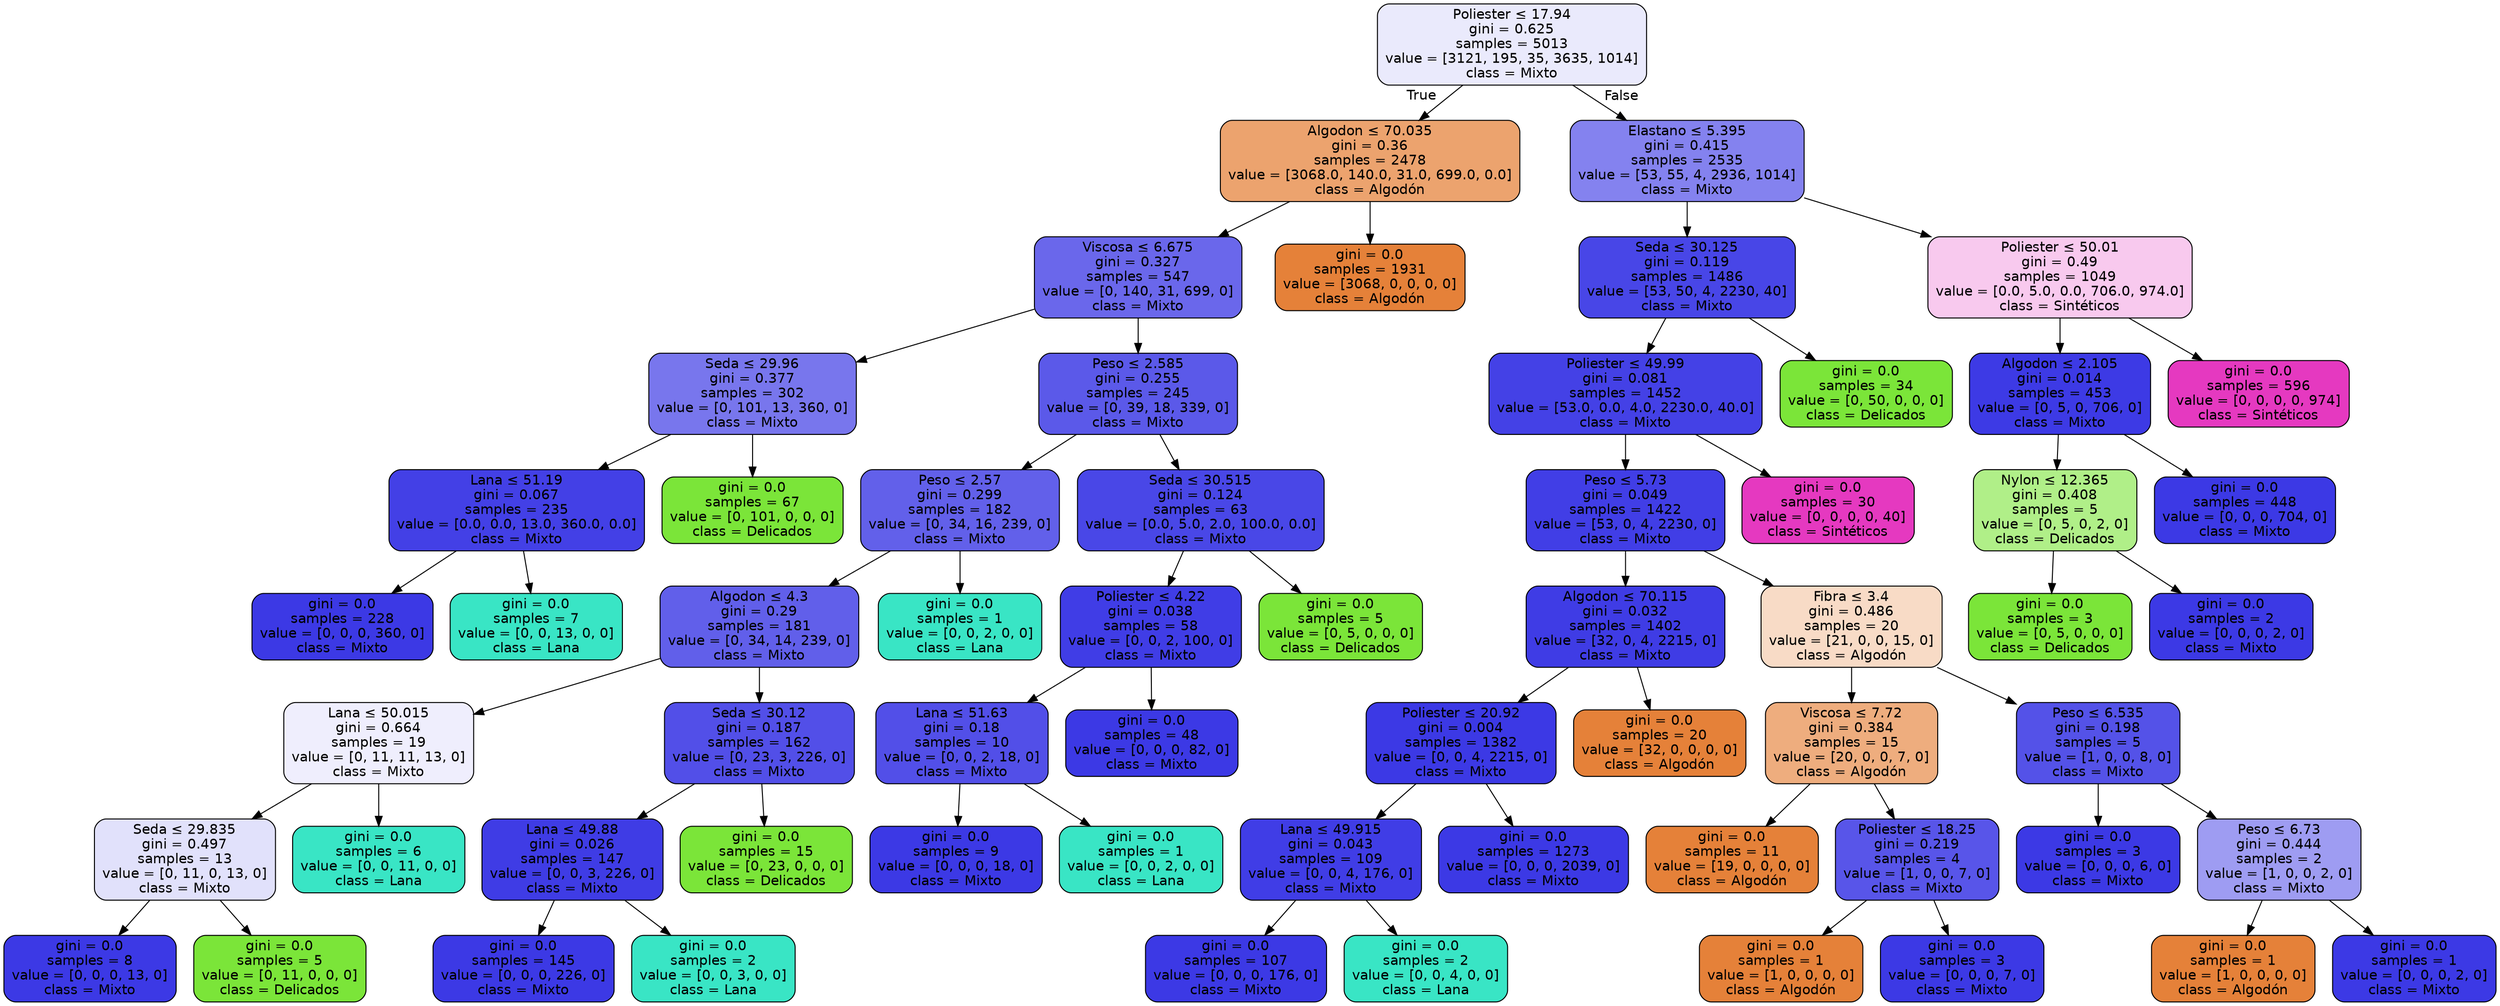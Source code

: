 digraph Tree {
node [shape=box, style="filled, rounded", color="black", fontname="helvetica"] ;
edge [fontname="helvetica"] ;
0 [label=<Poliester &le; 17.94<br/>gini = 0.625<br/>samples = 5013<br/>value = [3121, 195, 35, 3635, 1014]<br/>class = Mixto>, fillcolor="#eaeafc"] ;
1 [label=<Algodon &le; 70.035<br/>gini = 0.36<br/>samples = 2478<br/>value = [3068.0, 140.0, 31.0, 699.0, 0.0]<br/>class = Algodón>, fillcolor="#eca36e"] ;
0 -> 1 [labeldistance=2.5, labelangle=45, headlabel="True"] ;
2 [label=<Viscosa &le; 6.675<br/>gini = 0.327<br/>samples = 547<br/>value = [0, 140, 31, 699, 0]<br/>class = Mixto>, fillcolor="#6a67eb"] ;
1 -> 2 ;
3 [label=<Seda &le; 29.96<br/>gini = 0.377<br/>samples = 302<br/>value = [0, 101, 13, 360, 0]<br/>class = Mixto>, fillcolor="#7876ed"] ;
2 -> 3 ;
4 [label=<Lana &le; 51.19<br/>gini = 0.067<br/>samples = 235<br/>value = [0.0, 0.0, 13.0, 360.0, 0.0]<br/>class = Mixto>, fillcolor="#4340e6"] ;
3 -> 4 ;
5 [label=<gini = 0.0<br/>samples = 228<br/>value = [0, 0, 0, 360, 0]<br/>class = Mixto>, fillcolor="#3c39e5"] ;
4 -> 5 ;
6 [label=<gini = 0.0<br/>samples = 7<br/>value = [0, 0, 13, 0, 0]<br/>class = Lana>, fillcolor="#39e5c5"] ;
4 -> 6 ;
7 [label=<gini = 0.0<br/>samples = 67<br/>value = [0, 101, 0, 0, 0]<br/>class = Delicados>, fillcolor="#7be539"] ;
3 -> 7 ;
8 [label=<Peso &le; 2.585<br/>gini = 0.255<br/>samples = 245<br/>value = [0, 39, 18, 339, 0]<br/>class = Mixto>, fillcolor="#5b59e9"] ;
2 -> 8 ;
9 [label=<Peso &le; 2.57<br/>gini = 0.299<br/>samples = 182<br/>value = [0, 34, 16, 239, 0]<br/>class = Mixto>, fillcolor="#6260ea"] ;
8 -> 9 ;
10 [label=<Algodon &le; 4.3<br/>gini = 0.29<br/>samples = 181<br/>value = [0, 34, 14, 239, 0]<br/>class = Mixto>, fillcolor="#615fea"] ;
9 -> 10 ;
11 [label=<Lana &le; 50.015<br/>gini = 0.664<br/>samples = 19<br/>value = [0, 11, 11, 13, 0]<br/>class = Mixto>, fillcolor="#efeefd"] ;
10 -> 11 ;
12 [label=<Seda &le; 29.835<br/>gini = 0.497<br/>samples = 13<br/>value = [0, 11, 0, 13, 0]<br/>class = Mixto>, fillcolor="#e1e1fb"] ;
11 -> 12 ;
13 [label=<gini = 0.0<br/>samples = 8<br/>value = [0, 0, 0, 13, 0]<br/>class = Mixto>, fillcolor="#3c39e5"] ;
12 -> 13 ;
14 [label=<gini = 0.0<br/>samples = 5<br/>value = [0, 11, 0, 0, 0]<br/>class = Delicados>, fillcolor="#7be539"] ;
12 -> 14 ;
15 [label=<gini = 0.0<br/>samples = 6<br/>value = [0, 0, 11, 0, 0]<br/>class = Lana>, fillcolor="#39e5c5"] ;
11 -> 15 ;
16 [label=<Seda &le; 30.12<br/>gini = 0.187<br/>samples = 162<br/>value = [0, 23, 3, 226, 0]<br/>class = Mixto>, fillcolor="#524fe8"] ;
10 -> 16 ;
17 [label=<Lana &le; 49.88<br/>gini = 0.026<br/>samples = 147<br/>value = [0, 0, 3, 226, 0]<br/>class = Mixto>, fillcolor="#3f3ce5"] ;
16 -> 17 ;
18 [label=<gini = 0.0<br/>samples = 145<br/>value = [0, 0, 0, 226, 0]<br/>class = Mixto>, fillcolor="#3c39e5"] ;
17 -> 18 ;
19 [label=<gini = 0.0<br/>samples = 2<br/>value = [0, 0, 3, 0, 0]<br/>class = Lana>, fillcolor="#39e5c5"] ;
17 -> 19 ;
20 [label=<gini = 0.0<br/>samples = 15<br/>value = [0, 23, 0, 0, 0]<br/>class = Delicados>, fillcolor="#7be539"] ;
16 -> 20 ;
21 [label=<gini = 0.0<br/>samples = 1<br/>value = [0, 0, 2, 0, 0]<br/>class = Lana>, fillcolor="#39e5c5"] ;
9 -> 21 ;
22 [label=<Seda &le; 30.515<br/>gini = 0.124<br/>samples = 63<br/>value = [0.0, 5.0, 2.0, 100.0, 0.0]<br/>class = Mixto>, fillcolor="#4947e7"] ;
8 -> 22 ;
23 [label=<Poliester &le; 4.22<br/>gini = 0.038<br/>samples = 58<br/>value = [0, 0, 2, 100, 0]<br/>class = Mixto>, fillcolor="#403de6"] ;
22 -> 23 ;
24 [label=<Lana &le; 51.63<br/>gini = 0.18<br/>samples = 10<br/>value = [0, 0, 2, 18, 0]<br/>class = Mixto>, fillcolor="#524fe8"] ;
23 -> 24 ;
25 [label=<gini = 0.0<br/>samples = 9<br/>value = [0, 0, 0, 18, 0]<br/>class = Mixto>, fillcolor="#3c39e5"] ;
24 -> 25 ;
26 [label=<gini = 0.0<br/>samples = 1<br/>value = [0, 0, 2, 0, 0]<br/>class = Lana>, fillcolor="#39e5c5"] ;
24 -> 26 ;
27 [label=<gini = 0.0<br/>samples = 48<br/>value = [0, 0, 0, 82, 0]<br/>class = Mixto>, fillcolor="#3c39e5"] ;
23 -> 27 ;
28 [label=<gini = 0.0<br/>samples = 5<br/>value = [0, 5, 0, 0, 0]<br/>class = Delicados>, fillcolor="#7be539"] ;
22 -> 28 ;
29 [label=<gini = 0.0<br/>samples = 1931<br/>value = [3068, 0, 0, 0, 0]<br/>class = Algodón>, fillcolor="#e58139"] ;
1 -> 29 ;
30 [label=<Elastano &le; 5.395<br/>gini = 0.415<br/>samples = 2535<br/>value = [53, 55, 4, 2936, 1014]<br/>class = Mixto>, fillcolor="#8482ef"] ;
0 -> 30 [labeldistance=2.5, labelangle=-45, headlabel="False"] ;
31 [label=<Seda &le; 30.125<br/>gini = 0.119<br/>samples = 1486<br/>value = [53, 50, 4, 2230, 40]<br/>class = Mixto>, fillcolor="#4846e7"] ;
30 -> 31 ;
32 [label=<Poliester &le; 49.99<br/>gini = 0.081<br/>samples = 1452<br/>value = [53.0, 0.0, 4.0, 2230.0, 40.0]<br/>class = Mixto>, fillcolor="#4441e6"] ;
31 -> 32 ;
33 [label=<Peso &le; 5.73<br/>gini = 0.049<br/>samples = 1422<br/>value = [53, 0, 4, 2230, 0]<br/>class = Mixto>, fillcolor="#413ee6"] ;
32 -> 33 ;
34 [label=<Algodon &le; 70.115<br/>gini = 0.032<br/>samples = 1402<br/>value = [32, 0, 4, 2215, 0]<br/>class = Mixto>, fillcolor="#3f3ce5"] ;
33 -> 34 ;
35 [label=<Poliester &le; 20.92<br/>gini = 0.004<br/>samples = 1382<br/>value = [0, 0, 4, 2215, 0]<br/>class = Mixto>, fillcolor="#3c39e5"] ;
34 -> 35 ;
36 [label=<Lana &le; 49.915<br/>gini = 0.043<br/>samples = 109<br/>value = [0, 0, 4, 176, 0]<br/>class = Mixto>, fillcolor="#403de6"] ;
35 -> 36 ;
37 [label=<gini = 0.0<br/>samples = 107<br/>value = [0, 0, 0, 176, 0]<br/>class = Mixto>, fillcolor="#3c39e5"] ;
36 -> 37 ;
38 [label=<gini = 0.0<br/>samples = 2<br/>value = [0, 0, 4, 0, 0]<br/>class = Lana>, fillcolor="#39e5c5"] ;
36 -> 38 ;
39 [label=<gini = 0.0<br/>samples = 1273<br/>value = [0, 0, 0, 2039, 0]<br/>class = Mixto>, fillcolor="#3c39e5"] ;
35 -> 39 ;
40 [label=<gini = 0.0<br/>samples = 20<br/>value = [32, 0, 0, 0, 0]<br/>class = Algodón>, fillcolor="#e58139"] ;
34 -> 40 ;
41 [label=<Fibra &le; 3.4<br/>gini = 0.486<br/>samples = 20<br/>value = [21, 0, 0, 15, 0]<br/>class = Algodón>, fillcolor="#f8dbc6"] ;
33 -> 41 ;
42 [label=<Viscosa &le; 7.72<br/>gini = 0.384<br/>samples = 15<br/>value = [20, 0, 0, 7, 0]<br/>class = Algodón>, fillcolor="#eead7e"] ;
41 -> 42 ;
43 [label=<gini = 0.0<br/>samples = 11<br/>value = [19, 0, 0, 0, 0]<br/>class = Algodón>, fillcolor="#e58139"] ;
42 -> 43 ;
44 [label=<Poliester &le; 18.25<br/>gini = 0.219<br/>samples = 4<br/>value = [1, 0, 0, 7, 0]<br/>class = Mixto>, fillcolor="#5855e9"] ;
42 -> 44 ;
45 [label=<gini = 0.0<br/>samples = 1<br/>value = [1, 0, 0, 0, 0]<br/>class = Algodón>, fillcolor="#e58139"] ;
44 -> 45 ;
46 [label=<gini = 0.0<br/>samples = 3<br/>value = [0, 0, 0, 7, 0]<br/>class = Mixto>, fillcolor="#3c39e5"] ;
44 -> 46 ;
47 [label=<Peso &le; 6.535<br/>gini = 0.198<br/>samples = 5<br/>value = [1, 0, 0, 8, 0]<br/>class = Mixto>, fillcolor="#5452e8"] ;
41 -> 47 ;
48 [label=<gini = 0.0<br/>samples = 3<br/>value = [0, 0, 0, 6, 0]<br/>class = Mixto>, fillcolor="#3c39e5"] ;
47 -> 48 ;
49 [label=<Peso &le; 6.73<br/>gini = 0.444<br/>samples = 2<br/>value = [1, 0, 0, 2, 0]<br/>class = Mixto>, fillcolor="#9e9cf2"] ;
47 -> 49 ;
50 [label=<gini = 0.0<br/>samples = 1<br/>value = [1, 0, 0, 0, 0]<br/>class = Algodón>, fillcolor="#e58139"] ;
49 -> 50 ;
51 [label=<gini = 0.0<br/>samples = 1<br/>value = [0, 0, 0, 2, 0]<br/>class = Mixto>, fillcolor="#3c39e5"] ;
49 -> 51 ;
52 [label=<gini = 0.0<br/>samples = 30<br/>value = [0, 0, 0, 0, 40]<br/>class = Sintéticos>, fillcolor="#e539c0"] ;
32 -> 52 ;
53 [label=<gini = 0.0<br/>samples = 34<br/>value = [0, 50, 0, 0, 0]<br/>class = Delicados>, fillcolor="#7be539"] ;
31 -> 53 ;
54 [label=<Poliester &le; 50.01<br/>gini = 0.49<br/>samples = 1049<br/>value = [0.0, 5.0, 0.0, 706.0, 974.0]<br/>class = Sintéticos>, fillcolor="#f8c9ee"] ;
30 -> 54 ;
55 [label=<Algodon &le; 2.105<br/>gini = 0.014<br/>samples = 453<br/>value = [0, 5, 0, 706, 0]<br/>class = Mixto>, fillcolor="#3d3ae5"] ;
54 -> 55 ;
56 [label=<Nylon &le; 12.365<br/>gini = 0.408<br/>samples = 5<br/>value = [0, 5, 0, 2, 0]<br/>class = Delicados>, fillcolor="#b0ef88"] ;
55 -> 56 ;
57 [label=<gini = 0.0<br/>samples = 3<br/>value = [0, 5, 0, 0, 0]<br/>class = Delicados>, fillcolor="#7be539"] ;
56 -> 57 ;
58 [label=<gini = 0.0<br/>samples = 2<br/>value = [0, 0, 0, 2, 0]<br/>class = Mixto>, fillcolor="#3c39e5"] ;
56 -> 58 ;
59 [label=<gini = 0.0<br/>samples = 448<br/>value = [0, 0, 0, 704, 0]<br/>class = Mixto>, fillcolor="#3c39e5"] ;
55 -> 59 ;
60 [label=<gini = 0.0<br/>samples = 596<br/>value = [0, 0, 0, 0, 974]<br/>class = Sintéticos>, fillcolor="#e539c0"] ;
54 -> 60 ;
}
